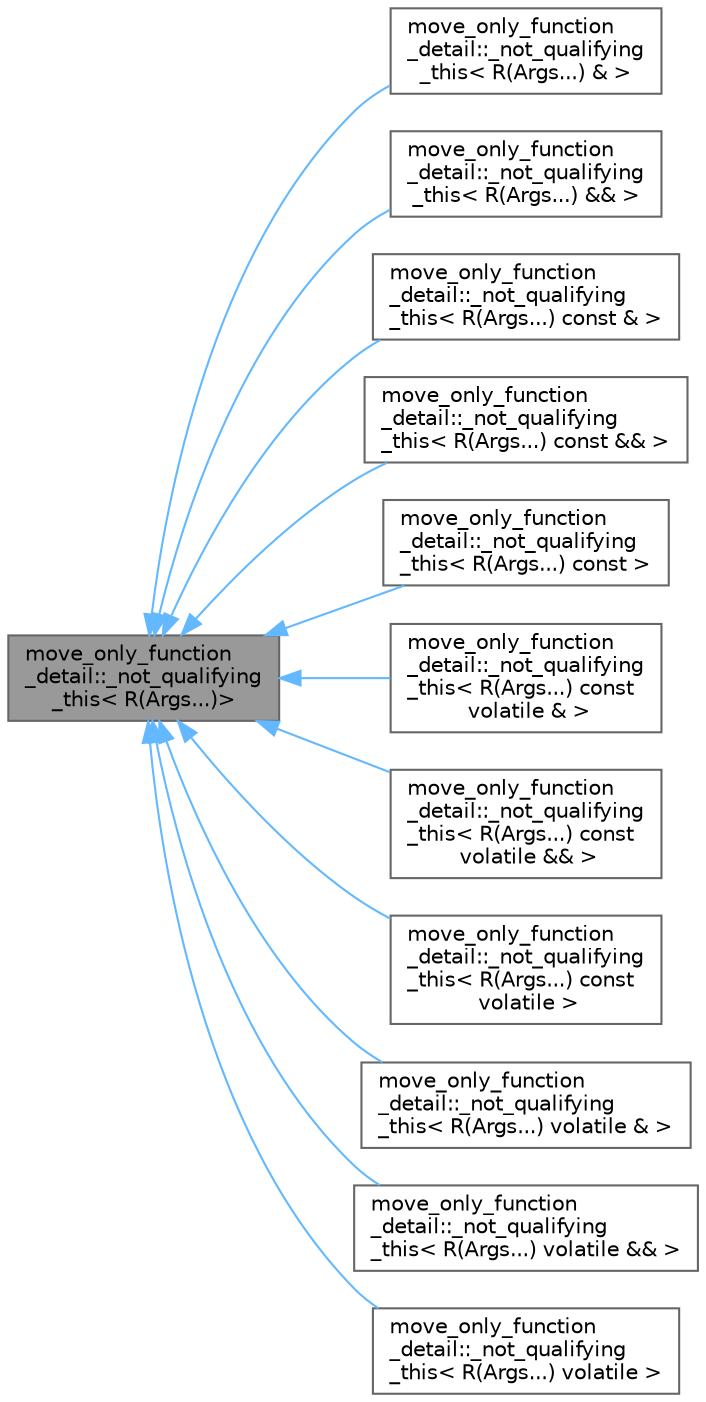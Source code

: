 digraph "move_only_function_detail::_not_qualifying_this&lt; R(Args...)&gt;"
{
 // LATEX_PDF_SIZE
  bgcolor="transparent";
  edge [fontname=Helvetica,fontsize=10,labelfontname=Helvetica,labelfontsize=10];
  node [fontname=Helvetica,fontsize=10,shape=box,height=0.2,width=0.4];
  rankdir="LR";
  Node1 [id="Node000001",label="move_only_function\l_detail::_not_qualifying\l_this\< R(Args...)\>",height=0.2,width=0.4,color="gray40", fillcolor="grey60", style="filled", fontcolor="black",tooltip=" "];
  Node1 -> Node2 [id="edge12_Node000001_Node000002",dir="back",color="steelblue1",style="solid",tooltip=" "];
  Node2 [id="Node000002",label="move_only_function\l_detail::_not_qualifying\l_this\< R(Args...) & \>",height=0.2,width=0.4,color="gray40", fillcolor="white", style="filled",URL="$structmove__only__function__detail_1_1__not__qualifying__this_3_01_r_07_args_8_8_8_08_01_6_01_4.html",tooltip=" "];
  Node1 -> Node3 [id="edge13_Node000001_Node000003",dir="back",color="steelblue1",style="solid",tooltip=" "];
  Node3 [id="Node000003",label="move_only_function\l_detail::_not_qualifying\l_this\< R(Args...) && \>",height=0.2,width=0.4,color="gray40", fillcolor="white", style="filled",URL="$structmove__only__function__detail_1_1__not__qualifying__this_3_01_r_07_args_8_8_8_08_01_6_6_01_4.html",tooltip=" "];
  Node1 -> Node4 [id="edge14_Node000001_Node000004",dir="back",color="steelblue1",style="solid",tooltip=" "];
  Node4 [id="Node000004",label="move_only_function\l_detail::_not_qualifying\l_this\< R(Args...) const & \>",height=0.2,width=0.4,color="gray40", fillcolor="white", style="filled",URL="$structmove__only__function__detail_1_1__not__qualifying__this_3_01_r_07_args_8_8_8_08_01const_01_6_01_4.html",tooltip=" "];
  Node1 -> Node5 [id="edge15_Node000001_Node000005",dir="back",color="steelblue1",style="solid",tooltip=" "];
  Node5 [id="Node000005",label="move_only_function\l_detail::_not_qualifying\l_this\< R(Args...) const && \>",height=0.2,width=0.4,color="gray40", fillcolor="white", style="filled",URL="$structmove__only__function__detail_1_1__not__qualifying__this_3_01_r_07_args_8_8_8_08_01const_01_6_6_01_4.html",tooltip=" "];
  Node1 -> Node6 [id="edge16_Node000001_Node000006",dir="back",color="steelblue1",style="solid",tooltip=" "];
  Node6 [id="Node000006",label="move_only_function\l_detail::_not_qualifying\l_this\< R(Args...) const \>",height=0.2,width=0.4,color="gray40", fillcolor="white", style="filled",URL="$structmove__only__function__detail_1_1__not__qualifying__this_3_01_r_07_args_8_8_8_08_01const_01_4.html",tooltip=" "];
  Node1 -> Node7 [id="edge17_Node000001_Node000007",dir="back",color="steelblue1",style="solid",tooltip=" "];
  Node7 [id="Node000007",label="move_only_function\l_detail::_not_qualifying\l_this\< R(Args...) const\l volatile & \>",height=0.2,width=0.4,color="gray40", fillcolor="white", style="filled",URL="$structmove__only__function__detail_1_1__not__qualifying__this_3_01_r_07_args_8_8_8_08_01const_01volatile_01_6_01_4.html",tooltip=" "];
  Node1 -> Node8 [id="edge18_Node000001_Node000008",dir="back",color="steelblue1",style="solid",tooltip=" "];
  Node8 [id="Node000008",label="move_only_function\l_detail::_not_qualifying\l_this\< R(Args...) const\l volatile && \>",height=0.2,width=0.4,color="gray40", fillcolor="white", style="filled",URL="$structmove__only__function__detail_1_1__not__qualifying__this_3_01_r_07_args_8_8_8_08_01const_01volatile_01_6_6_01_4.html",tooltip=" "];
  Node1 -> Node9 [id="edge19_Node000001_Node000009",dir="back",color="steelblue1",style="solid",tooltip=" "];
  Node9 [id="Node000009",label="move_only_function\l_detail::_not_qualifying\l_this\< R(Args...) const\l volatile \>",height=0.2,width=0.4,color="gray40", fillcolor="white", style="filled",URL="$structmove__only__function__detail_1_1__not__qualifying__this_3_01_r_07_args_8_8_8_08_01const_01volatile_01_4.html",tooltip=" "];
  Node1 -> Node10 [id="edge20_Node000001_Node000010",dir="back",color="steelblue1",style="solid",tooltip=" "];
  Node10 [id="Node000010",label="move_only_function\l_detail::_not_qualifying\l_this\< R(Args...) volatile & \>",height=0.2,width=0.4,color="gray40", fillcolor="white", style="filled",URL="$structmove__only__function__detail_1_1__not__qualifying__this_3_01_r_07_args_8_8_8_08_01volatile_01_6_01_4.html",tooltip=" "];
  Node1 -> Node11 [id="edge21_Node000001_Node000011",dir="back",color="steelblue1",style="solid",tooltip=" "];
  Node11 [id="Node000011",label="move_only_function\l_detail::_not_qualifying\l_this\< R(Args...) volatile && \>",height=0.2,width=0.4,color="gray40", fillcolor="white", style="filled",URL="$structmove__only__function__detail_1_1__not__qualifying__this_3_01_r_07_args_8_8_8_08_01volatile_01_6_6_01_4.html",tooltip=" "];
  Node1 -> Node12 [id="edge22_Node000001_Node000012",dir="back",color="steelblue1",style="solid",tooltip=" "];
  Node12 [id="Node000012",label="move_only_function\l_detail::_not_qualifying\l_this\< R(Args...) volatile \>",height=0.2,width=0.4,color="gray40", fillcolor="white", style="filled",URL="$structmove__only__function__detail_1_1__not__qualifying__this_3_01_r_07_args_8_8_8_08_01volatile_01_4.html",tooltip=" "];
}
